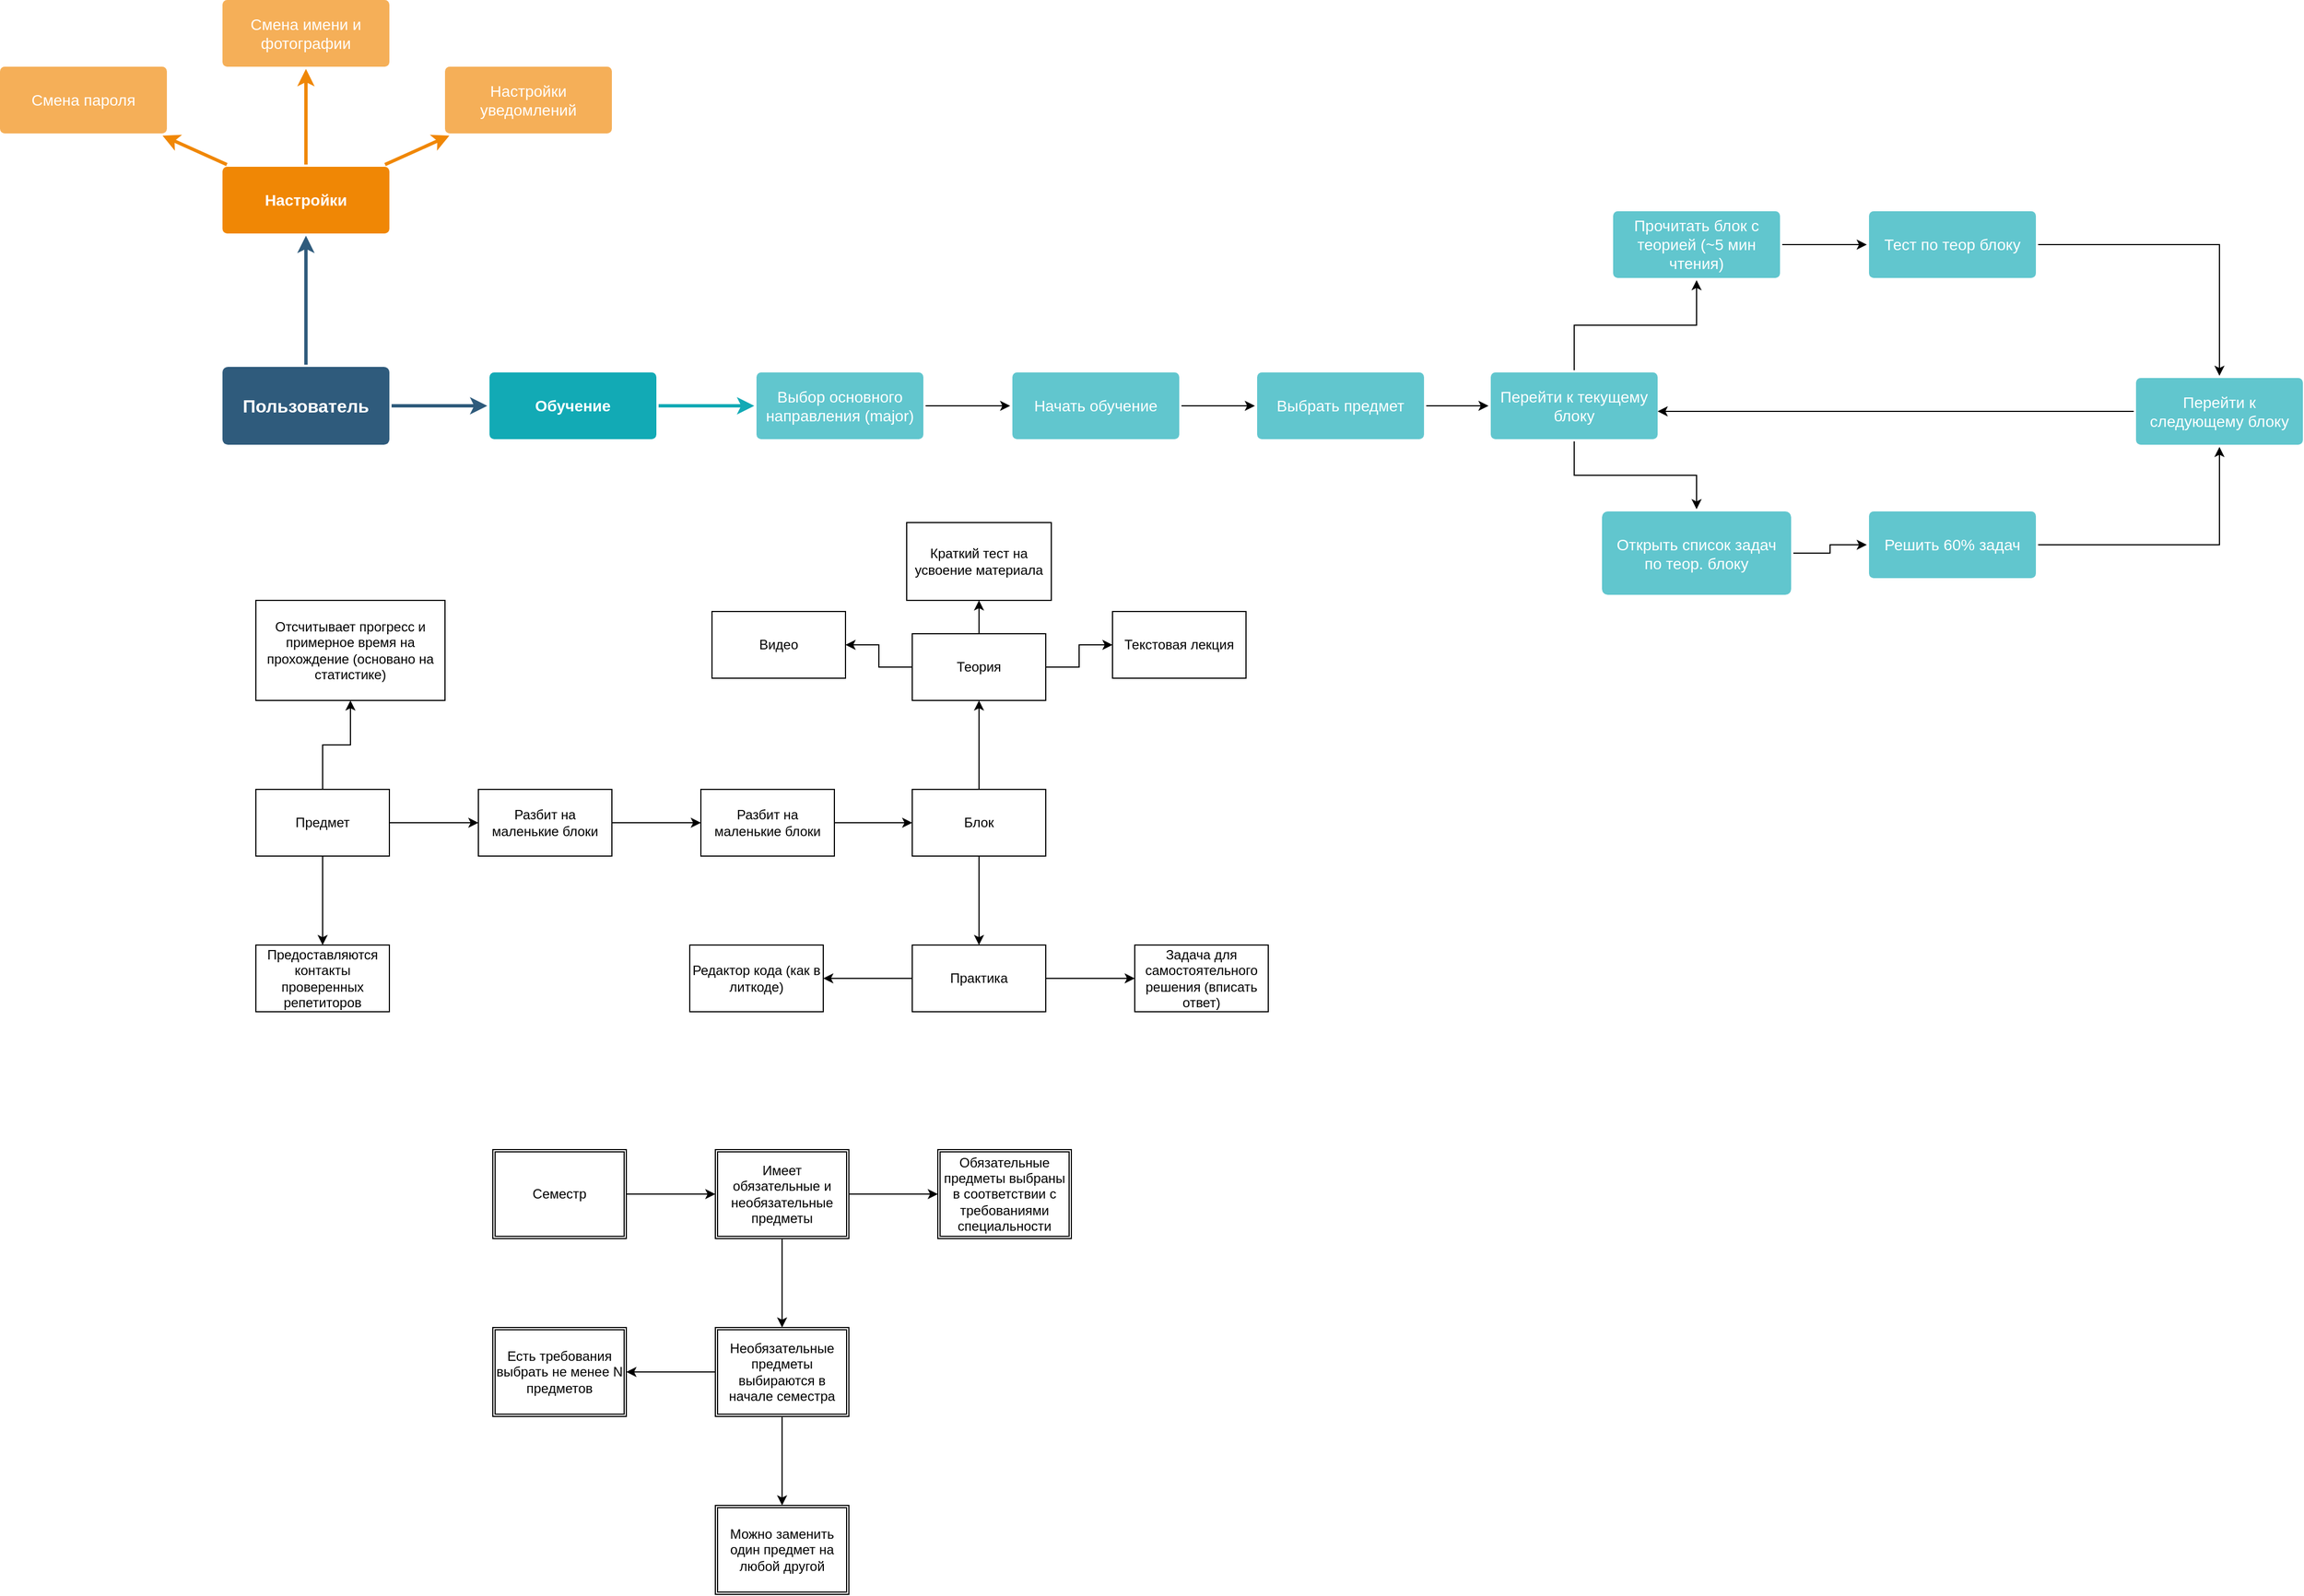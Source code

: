 <mxfile version="21.3.7" type="github">
  <diagram id="6a731a19-8d31-9384-78a2-239565b7b9f0" name="Page-1">
    <mxGraphModel dx="994" dy="662" grid="0" gridSize="10" guides="1" tooltips="1" connect="1" arrows="1" fold="1" page="1" pageScale="1" pageWidth="100000" pageHeight="100000" background="none" math="0" shadow="0">
      <root>
        <mxCell id="0" />
        <mxCell id="1" parent="0" />
        <mxCell id="1745" value="" style="edgeStyle=none;rounded=0;jumpStyle=none;html=1;shadow=0;labelBackgroundColor=none;startArrow=none;startFill=0;endArrow=classic;endFill=1;jettySize=auto;orthogonalLoop=1;strokeColor=#2F5B7C;strokeWidth=3;fontFamily=Helvetica;fontSize=16;fontColor=#23445D;spacing=5;" parent="1" source="1749" target="1764" edge="1">
          <mxGeometry relative="1" as="geometry" />
        </mxCell>
        <mxCell id="1746" value="" style="edgeStyle=none;rounded=0;jumpStyle=none;html=1;shadow=0;labelBackgroundColor=none;startArrow=none;startFill=0;endArrow=classic;endFill=1;jettySize=auto;orthogonalLoop=1;strokeColor=#2F5B7C;strokeWidth=3;fontFamily=Helvetica;fontSize=16;fontColor=#23445D;spacing=5;" parent="1" source="1749" target="1771" edge="1">
          <mxGeometry relative="1" as="geometry" />
        </mxCell>
        <mxCell id="1749" value="Пользователь" style="rounded=1;whiteSpace=wrap;html=1;shadow=0;labelBackgroundColor=none;strokeColor=none;strokeWidth=3;fillColor=#2F5B7C;fontFamily=Helvetica;fontSize=16;fontColor=#FFFFFF;align=center;fontStyle=1;spacing=5;arcSize=7;perimeterSpacing=2;" parent="1" vertex="1">
          <mxGeometry x="830" y="750" width="150" height="70" as="geometry" />
        </mxCell>
        <mxCell id="1764" value="Настройки" style="rounded=1;whiteSpace=wrap;html=1;shadow=0;labelBackgroundColor=none;strokeColor=none;strokeWidth=3;fillColor=#F08705;fontFamily=Helvetica;fontSize=14;fontColor=#FFFFFF;align=center;spacing=5;fontStyle=1;arcSize=7;perimeterSpacing=2;" parent="1" vertex="1">
          <mxGeometry x="830" y="570" width="150" height="60" as="geometry" />
        </mxCell>
        <mxCell id="1765" value="Настройки уведомлений" style="rounded=1;whiteSpace=wrap;html=1;shadow=0;labelBackgroundColor=none;strokeColor=none;strokeWidth=3;fillColor=#f5af58;fontFamily=Helvetica;fontSize=14;fontColor=#FFFFFF;align=center;spacing=5;arcSize=7;perimeterSpacing=2;" parent="1" vertex="1">
          <mxGeometry x="1030" y="480" width="150" height="60" as="geometry" />
        </mxCell>
        <mxCell id="1766" value="" style="edgeStyle=none;rounded=0;jumpStyle=none;html=1;shadow=0;labelBackgroundColor=none;startArrow=none;startFill=0;endArrow=classic;endFill=1;jettySize=auto;orthogonalLoop=1;strokeColor=#F08705;strokeWidth=3;fontFamily=Helvetica;fontSize=14;fontColor=#FFFFFF;spacing=5;" parent="1" source="1764" target="1765" edge="1">
          <mxGeometry relative="1" as="geometry" />
        </mxCell>
        <mxCell id="1767" value="Смена имени и фотографии" style="rounded=1;whiteSpace=wrap;html=1;shadow=0;labelBackgroundColor=none;strokeColor=none;strokeWidth=3;fillColor=#f5af58;fontFamily=Helvetica;fontSize=14;fontColor=#FFFFFF;align=center;spacing=5;arcSize=7;perimeterSpacing=2;" parent="1" vertex="1">
          <mxGeometry x="830" y="420" width="150" height="60" as="geometry" />
        </mxCell>
        <mxCell id="1768" value="" style="edgeStyle=none;rounded=0;jumpStyle=none;html=1;shadow=0;labelBackgroundColor=none;startArrow=none;startFill=0;endArrow=classic;endFill=1;jettySize=auto;orthogonalLoop=1;strokeColor=#F08705;strokeWidth=3;fontFamily=Helvetica;fontSize=14;fontColor=#FFFFFF;spacing=5;" parent="1" source="1764" target="1767" edge="1">
          <mxGeometry relative="1" as="geometry" />
        </mxCell>
        <mxCell id="1769" value="Смена пароля" style="rounded=1;whiteSpace=wrap;html=1;shadow=0;labelBackgroundColor=none;strokeColor=none;strokeWidth=3;fillColor=#f5af58;fontFamily=Helvetica;fontSize=14;fontColor=#FFFFFF;align=center;spacing=5;arcSize=7;perimeterSpacing=2;" parent="1" vertex="1">
          <mxGeometry x="630" y="480" width="150" height="60" as="geometry" />
        </mxCell>
        <mxCell id="1770" value="" style="edgeStyle=none;rounded=0;jumpStyle=none;html=1;shadow=0;labelBackgroundColor=none;startArrow=none;startFill=0;endArrow=classic;endFill=1;jettySize=auto;orthogonalLoop=1;strokeColor=#F08705;strokeWidth=3;fontFamily=Helvetica;fontSize=14;fontColor=#FFFFFF;spacing=5;" parent="1" source="1764" target="1769" edge="1">
          <mxGeometry relative="1" as="geometry" />
        </mxCell>
        <mxCell id="1771" value="Обучение" style="rounded=1;whiteSpace=wrap;html=1;shadow=0;labelBackgroundColor=none;strokeColor=none;strokeWidth=3;fillColor=#12aab5;fontFamily=Helvetica;fontSize=14;fontColor=#FFFFFF;align=center;spacing=5;fontStyle=1;arcSize=7;perimeterSpacing=2;" parent="1" vertex="1">
          <mxGeometry x="1070" y="755.0" width="150" height="60" as="geometry" />
        </mxCell>
        <mxCell id="XzA-p6g9VwAHcGb1Fh0k-1837" value="" style="edgeStyle=orthogonalEdgeStyle;rounded=0;orthogonalLoop=1;jettySize=auto;html=1;" edge="1" parent="1" source="1776" target="XzA-p6g9VwAHcGb1Fh0k-1836">
          <mxGeometry relative="1" as="geometry" />
        </mxCell>
        <mxCell id="1776" value="Выбор основного направления (major)" style="rounded=1;whiteSpace=wrap;html=1;shadow=0;labelBackgroundColor=none;strokeColor=none;strokeWidth=3;fillColor=#61c6ce;fontFamily=Helvetica;fontSize=14;fontColor=#FFFFFF;align=center;spacing=5;fontStyle=0;arcSize=7;perimeterSpacing=2;" parent="1" vertex="1">
          <mxGeometry x="1310" y="755" width="150" height="60" as="geometry" />
        </mxCell>
        <mxCell id="1777" value="" style="edgeStyle=none;rounded=1;jumpStyle=none;html=1;shadow=0;labelBackgroundColor=none;startArrow=none;startFill=0;jettySize=auto;orthogonalLoop=1;strokeColor=#12AAB5;strokeWidth=3;fontFamily=Helvetica;fontSize=14;fontColor=#FFFFFF;spacing=5;fontStyle=1;fillColor=#b0e3e6;" parent="1" source="1771" target="1776" edge="1">
          <mxGeometry relative="1" as="geometry" />
        </mxCell>
        <mxCell id="XzA-p6g9VwAHcGb1Fh0k-1854" value="" style="edgeStyle=orthogonalEdgeStyle;rounded=0;orthogonalLoop=1;jettySize=auto;html=1;" edge="1" parent="1" source="XzA-p6g9VwAHcGb1Fh0k-1836" target="XzA-p6g9VwAHcGb1Fh0k-1853">
          <mxGeometry relative="1" as="geometry" />
        </mxCell>
        <mxCell id="XzA-p6g9VwAHcGb1Fh0k-1836" value="Начать обучение" style="rounded=1;whiteSpace=wrap;html=1;shadow=0;labelBackgroundColor=none;strokeColor=none;strokeWidth=3;fillColor=#61c6ce;fontFamily=Helvetica;fontSize=14;fontColor=#FFFFFF;align=center;spacing=5;fontStyle=0;arcSize=7;perimeterSpacing=2;" vertex="1" parent="1">
          <mxGeometry x="1540" y="755" width="150" height="60" as="geometry" />
        </mxCell>
        <mxCell id="XzA-p6g9VwAHcGb1Fh0k-1841" value="" style="edgeStyle=orthogonalEdgeStyle;rounded=0;orthogonalLoop=1;jettySize=auto;html=1;" edge="1" parent="1" source="XzA-p6g9VwAHcGb1Fh0k-1838" target="XzA-p6g9VwAHcGb1Fh0k-1840">
          <mxGeometry relative="1" as="geometry" />
        </mxCell>
        <mxCell id="XzA-p6g9VwAHcGb1Fh0k-1845" value="" style="edgeStyle=orthogonalEdgeStyle;rounded=0;orthogonalLoop=1;jettySize=auto;html=1;" edge="1" parent="1" source="XzA-p6g9VwAHcGb1Fh0k-1838" target="XzA-p6g9VwAHcGb1Fh0k-1844">
          <mxGeometry relative="1" as="geometry" />
        </mxCell>
        <mxCell id="XzA-p6g9VwAHcGb1Fh0k-1838" value="Перейти к текущему блоку" style="rounded=1;whiteSpace=wrap;html=1;shadow=0;labelBackgroundColor=none;strokeColor=none;strokeWidth=3;fillColor=#61c6ce;fontFamily=Helvetica;fontSize=14;fontColor=#FFFFFF;align=center;spacing=5;fontStyle=0;arcSize=7;perimeterSpacing=2;" vertex="1" parent="1">
          <mxGeometry x="1970" y="755" width="150" height="60" as="geometry" />
        </mxCell>
        <mxCell id="XzA-p6g9VwAHcGb1Fh0k-1843" value="" style="edgeStyle=orthogonalEdgeStyle;rounded=0;orthogonalLoop=1;jettySize=auto;html=1;" edge="1" parent="1" source="XzA-p6g9VwAHcGb1Fh0k-1840" target="XzA-p6g9VwAHcGb1Fh0k-1842">
          <mxGeometry relative="1" as="geometry" />
        </mxCell>
        <mxCell id="XzA-p6g9VwAHcGb1Fh0k-1840" value="Прочитать блок с теорией (~5 мин чтения)" style="rounded=1;whiteSpace=wrap;html=1;shadow=0;labelBackgroundColor=none;strokeColor=none;strokeWidth=3;fillColor=#61c6ce;fontFamily=Helvetica;fontSize=14;fontColor=#FFFFFF;align=center;spacing=5;fontStyle=0;arcSize=7;perimeterSpacing=2;" vertex="1" parent="1">
          <mxGeometry x="2080" y="610" width="150" height="60" as="geometry" />
        </mxCell>
        <mxCell id="XzA-p6g9VwAHcGb1Fh0k-1849" value="" style="edgeStyle=orthogonalEdgeStyle;rounded=0;orthogonalLoop=1;jettySize=auto;html=1;" edge="1" parent="1" source="XzA-p6g9VwAHcGb1Fh0k-1842" target="XzA-p6g9VwAHcGb1Fh0k-1848">
          <mxGeometry relative="1" as="geometry" />
        </mxCell>
        <mxCell id="XzA-p6g9VwAHcGb1Fh0k-1842" value="Тест по теор блоку" style="rounded=1;whiteSpace=wrap;html=1;shadow=0;labelBackgroundColor=none;strokeColor=none;strokeWidth=3;fillColor=#61c6ce;fontFamily=Helvetica;fontSize=14;fontColor=#FFFFFF;align=center;spacing=5;fontStyle=0;arcSize=7;perimeterSpacing=2;" vertex="1" parent="1">
          <mxGeometry x="2310" y="610" width="150" height="60" as="geometry" />
        </mxCell>
        <mxCell id="XzA-p6g9VwAHcGb1Fh0k-1847" value="" style="edgeStyle=orthogonalEdgeStyle;rounded=0;orthogonalLoop=1;jettySize=auto;html=1;" edge="1" parent="1" source="XzA-p6g9VwAHcGb1Fh0k-1844" target="XzA-p6g9VwAHcGb1Fh0k-1846">
          <mxGeometry relative="1" as="geometry" />
        </mxCell>
        <mxCell id="XzA-p6g9VwAHcGb1Fh0k-1844" value="Открыть список задач по теор. блоку" style="rounded=1;whiteSpace=wrap;html=1;shadow=0;labelBackgroundColor=none;strokeColor=none;strokeWidth=3;fillColor=#61c6ce;fontFamily=Helvetica;fontSize=14;fontColor=#FFFFFF;align=center;spacing=5;fontStyle=0;arcSize=7;perimeterSpacing=2;" vertex="1" parent="1">
          <mxGeometry x="2070" y="880" width="170" height="75" as="geometry" />
        </mxCell>
        <mxCell id="XzA-p6g9VwAHcGb1Fh0k-1850" style="edgeStyle=orthogonalEdgeStyle;rounded=0;orthogonalLoop=1;jettySize=auto;html=1;entryX=0.5;entryY=1;entryDx=0;entryDy=0;" edge="1" parent="1" source="XzA-p6g9VwAHcGb1Fh0k-1846" target="XzA-p6g9VwAHcGb1Fh0k-1848">
          <mxGeometry relative="1" as="geometry" />
        </mxCell>
        <mxCell id="XzA-p6g9VwAHcGb1Fh0k-1846" value="Решить 60% задач" style="rounded=1;whiteSpace=wrap;html=1;shadow=0;labelBackgroundColor=none;strokeColor=none;strokeWidth=3;fillColor=#61c6ce;fontFamily=Helvetica;fontSize=14;fontColor=#FFFFFF;align=center;spacing=5;fontStyle=0;arcSize=7;perimeterSpacing=2;" vertex="1" parent="1">
          <mxGeometry x="2310" y="880" width="150" height="60" as="geometry" />
        </mxCell>
        <mxCell id="XzA-p6g9VwAHcGb1Fh0k-1857" style="edgeStyle=orthogonalEdgeStyle;rounded=0;orthogonalLoop=1;jettySize=auto;html=1;" edge="1" parent="1" source="XzA-p6g9VwAHcGb1Fh0k-1848">
          <mxGeometry relative="1" as="geometry">
            <mxPoint x="2120.0" y="790" as="targetPoint" />
          </mxGeometry>
        </mxCell>
        <mxCell id="XzA-p6g9VwAHcGb1Fh0k-1848" value="Перейти к следующему блоку" style="rounded=1;whiteSpace=wrap;html=1;shadow=0;labelBackgroundColor=none;strokeColor=none;strokeWidth=3;fillColor=#61c6ce;fontFamily=Helvetica;fontSize=14;fontColor=#FFFFFF;align=center;spacing=5;fontStyle=0;arcSize=7;perimeterSpacing=2;" vertex="1" parent="1">
          <mxGeometry x="2550" y="760" width="150" height="60" as="geometry" />
        </mxCell>
        <mxCell id="XzA-p6g9VwAHcGb1Fh0k-1856" style="edgeStyle=orthogonalEdgeStyle;rounded=0;orthogonalLoop=1;jettySize=auto;html=1;entryX=0;entryY=0.5;entryDx=0;entryDy=0;" edge="1" parent="1" source="XzA-p6g9VwAHcGb1Fh0k-1853" target="XzA-p6g9VwAHcGb1Fh0k-1838">
          <mxGeometry relative="1" as="geometry" />
        </mxCell>
        <mxCell id="XzA-p6g9VwAHcGb1Fh0k-1853" value="Выбрать предмет" style="rounded=1;whiteSpace=wrap;html=1;shadow=0;labelBackgroundColor=none;strokeColor=none;strokeWidth=3;fillColor=#61c6ce;fontFamily=Helvetica;fontSize=14;fontColor=#FFFFFF;align=center;spacing=5;fontStyle=0;arcSize=7;perimeterSpacing=2;" vertex="1" parent="1">
          <mxGeometry x="1760" y="755" width="150" height="60" as="geometry" />
        </mxCell>
        <mxCell id="XzA-p6g9VwAHcGb1Fh0k-1860" value="" style="edgeStyle=orthogonalEdgeStyle;rounded=0;orthogonalLoop=1;jettySize=auto;html=1;" edge="1" parent="1" source="XzA-p6g9VwAHcGb1Fh0k-1858" target="XzA-p6g9VwAHcGb1Fh0k-1859">
          <mxGeometry relative="1" as="geometry" />
        </mxCell>
        <mxCell id="XzA-p6g9VwAHcGb1Fh0k-1885" value="" style="edgeStyle=orthogonalEdgeStyle;rounded=0;orthogonalLoop=1;jettySize=auto;html=1;" edge="1" parent="1" source="XzA-p6g9VwAHcGb1Fh0k-1858" target="XzA-p6g9VwAHcGb1Fh0k-1884">
          <mxGeometry relative="1" as="geometry" />
        </mxCell>
        <mxCell id="XzA-p6g9VwAHcGb1Fh0k-1895" value="" style="edgeStyle=orthogonalEdgeStyle;rounded=0;orthogonalLoop=1;jettySize=auto;html=1;" edge="1" parent="1" source="XzA-p6g9VwAHcGb1Fh0k-1858" target="XzA-p6g9VwAHcGb1Fh0k-1894">
          <mxGeometry relative="1" as="geometry" />
        </mxCell>
        <mxCell id="XzA-p6g9VwAHcGb1Fh0k-1858" value="Предмет" style="rounded=0;whiteSpace=wrap;html=1;" vertex="1" parent="1">
          <mxGeometry x="860" y="1130" width="120" height="60" as="geometry" />
        </mxCell>
        <mxCell id="XzA-p6g9VwAHcGb1Fh0k-1862" value="" style="edgeStyle=orthogonalEdgeStyle;rounded=0;orthogonalLoop=1;jettySize=auto;html=1;" edge="1" parent="1" source="XzA-p6g9VwAHcGb1Fh0k-1859" target="XzA-p6g9VwAHcGb1Fh0k-1861">
          <mxGeometry relative="1" as="geometry" />
        </mxCell>
        <mxCell id="XzA-p6g9VwAHcGb1Fh0k-1859" value="Разбит на маленькие блоки" style="rounded=0;whiteSpace=wrap;html=1;" vertex="1" parent="1">
          <mxGeometry x="1060" y="1130" width="120" height="60" as="geometry" />
        </mxCell>
        <mxCell id="XzA-p6g9VwAHcGb1Fh0k-1877" value="" style="edgeStyle=orthogonalEdgeStyle;rounded=0;orthogonalLoop=1;jettySize=auto;html=1;" edge="1" parent="1" source="XzA-p6g9VwAHcGb1Fh0k-1861" target="XzA-p6g9VwAHcGb1Fh0k-1876">
          <mxGeometry relative="1" as="geometry" />
        </mxCell>
        <mxCell id="XzA-p6g9VwAHcGb1Fh0k-1861" value="Разбит на маленькие блоки" style="rounded=0;whiteSpace=wrap;html=1;" vertex="1" parent="1">
          <mxGeometry x="1260" y="1130" width="120" height="60" as="geometry" />
        </mxCell>
        <mxCell id="XzA-p6g9VwAHcGb1Fh0k-1879" value="" style="edgeStyle=orthogonalEdgeStyle;rounded=0;orthogonalLoop=1;jettySize=auto;html=1;" edge="1" parent="1" source="XzA-p6g9VwAHcGb1Fh0k-1876" target="XzA-p6g9VwAHcGb1Fh0k-1878">
          <mxGeometry relative="1" as="geometry" />
        </mxCell>
        <mxCell id="XzA-p6g9VwAHcGb1Fh0k-1881" value="" style="edgeStyle=orthogonalEdgeStyle;rounded=0;orthogonalLoop=1;jettySize=auto;html=1;" edge="1" parent="1" source="XzA-p6g9VwAHcGb1Fh0k-1876" target="XzA-p6g9VwAHcGb1Fh0k-1880">
          <mxGeometry relative="1" as="geometry" />
        </mxCell>
        <mxCell id="XzA-p6g9VwAHcGb1Fh0k-1876" value="Блок" style="rounded=0;whiteSpace=wrap;html=1;" vertex="1" parent="1">
          <mxGeometry x="1450" y="1130" width="120" height="60" as="geometry" />
        </mxCell>
        <mxCell id="XzA-p6g9VwAHcGb1Fh0k-1883" value="" style="edgeStyle=orthogonalEdgeStyle;rounded=0;orthogonalLoop=1;jettySize=auto;html=1;" edge="1" parent="1" source="XzA-p6g9VwAHcGb1Fh0k-1878" target="XzA-p6g9VwAHcGb1Fh0k-1882">
          <mxGeometry relative="1" as="geometry" />
        </mxCell>
        <mxCell id="XzA-p6g9VwAHcGb1Fh0k-1887" value="" style="edgeStyle=orthogonalEdgeStyle;rounded=0;orthogonalLoop=1;jettySize=auto;html=1;" edge="1" parent="1" source="XzA-p6g9VwAHcGb1Fh0k-1878" target="XzA-p6g9VwAHcGb1Fh0k-1886">
          <mxGeometry relative="1" as="geometry" />
        </mxCell>
        <mxCell id="XzA-p6g9VwAHcGb1Fh0k-1889" value="" style="edgeStyle=orthogonalEdgeStyle;rounded=0;orthogonalLoop=1;jettySize=auto;html=1;" edge="1" parent="1" source="XzA-p6g9VwAHcGb1Fh0k-1878" target="XzA-p6g9VwAHcGb1Fh0k-1888">
          <mxGeometry relative="1" as="geometry" />
        </mxCell>
        <mxCell id="XzA-p6g9VwAHcGb1Fh0k-1878" value="Теория" style="rounded=0;whiteSpace=wrap;html=1;" vertex="1" parent="1">
          <mxGeometry x="1450" y="990" width="120" height="60" as="geometry" />
        </mxCell>
        <mxCell id="XzA-p6g9VwAHcGb1Fh0k-1891" value="" style="edgeStyle=orthogonalEdgeStyle;rounded=0;orthogonalLoop=1;jettySize=auto;html=1;" edge="1" parent="1" source="XzA-p6g9VwAHcGb1Fh0k-1880" target="XzA-p6g9VwAHcGb1Fh0k-1890">
          <mxGeometry relative="1" as="geometry" />
        </mxCell>
        <mxCell id="XzA-p6g9VwAHcGb1Fh0k-1893" value="" style="edgeStyle=orthogonalEdgeStyle;rounded=0;orthogonalLoop=1;jettySize=auto;html=1;" edge="1" parent="1" source="XzA-p6g9VwAHcGb1Fh0k-1880" target="XzA-p6g9VwAHcGb1Fh0k-1892">
          <mxGeometry relative="1" as="geometry" />
        </mxCell>
        <mxCell id="XzA-p6g9VwAHcGb1Fh0k-1880" value="Практика" style="rounded=0;whiteSpace=wrap;html=1;" vertex="1" parent="1">
          <mxGeometry x="1450" y="1270" width="120" height="60" as="geometry" />
        </mxCell>
        <mxCell id="XzA-p6g9VwAHcGb1Fh0k-1882" value="Текстовая лекция" style="rounded=0;whiteSpace=wrap;html=1;" vertex="1" parent="1">
          <mxGeometry x="1630" y="970" width="120" height="60" as="geometry" />
        </mxCell>
        <mxCell id="XzA-p6g9VwAHcGb1Fh0k-1884" value="Предоставляются контакты проверенных репетиторов" style="rounded=0;whiteSpace=wrap;html=1;" vertex="1" parent="1">
          <mxGeometry x="860" y="1270" width="120" height="60" as="geometry" />
        </mxCell>
        <mxCell id="XzA-p6g9VwAHcGb1Fh0k-1886" value="Видео" style="rounded=0;whiteSpace=wrap;html=1;" vertex="1" parent="1">
          <mxGeometry x="1270" y="970" width="120" height="60" as="geometry" />
        </mxCell>
        <mxCell id="XzA-p6g9VwAHcGb1Fh0k-1888" value="Краткий тест на усвоение материала" style="rounded=0;whiteSpace=wrap;html=1;" vertex="1" parent="1">
          <mxGeometry x="1445" y="890" width="130" height="70" as="geometry" />
        </mxCell>
        <mxCell id="XzA-p6g9VwAHcGb1Fh0k-1890" value="Задача для самостоятельного решения (вписать ответ)" style="rounded=0;whiteSpace=wrap;html=1;" vertex="1" parent="1">
          <mxGeometry x="1650" y="1270" width="120" height="60" as="geometry" />
        </mxCell>
        <mxCell id="XzA-p6g9VwAHcGb1Fh0k-1892" value="Редактор кода (как в литкоде)" style="rounded=0;whiteSpace=wrap;html=1;" vertex="1" parent="1">
          <mxGeometry x="1250" y="1270" width="120" height="60" as="geometry" />
        </mxCell>
        <mxCell id="XzA-p6g9VwAHcGb1Fh0k-1894" value="Отсчитывает прогресс и примерное время на прохождение (основано на статистике)" style="rounded=0;whiteSpace=wrap;html=1;" vertex="1" parent="1">
          <mxGeometry x="860" y="960" width="170" height="90" as="geometry" />
        </mxCell>
        <mxCell id="XzA-p6g9VwAHcGb1Fh0k-1898" value="" style="edgeStyle=orthogonalEdgeStyle;rounded=0;orthogonalLoop=1;jettySize=auto;html=1;" edge="1" parent="1" source="XzA-p6g9VwAHcGb1Fh0k-1896" target="XzA-p6g9VwAHcGb1Fh0k-1897">
          <mxGeometry relative="1" as="geometry" />
        </mxCell>
        <mxCell id="XzA-p6g9VwAHcGb1Fh0k-1896" value="Семестр" style="shape=ext;double=1;rounded=0;whiteSpace=wrap;html=1;" vertex="1" parent="1">
          <mxGeometry x="1073" y="1454" width="120" height="80" as="geometry" />
        </mxCell>
        <mxCell id="XzA-p6g9VwAHcGb1Fh0k-1900" value="" style="edgeStyle=orthogonalEdgeStyle;rounded=0;orthogonalLoop=1;jettySize=auto;html=1;" edge="1" parent="1" source="XzA-p6g9VwAHcGb1Fh0k-1897" target="XzA-p6g9VwAHcGb1Fh0k-1899">
          <mxGeometry relative="1" as="geometry" />
        </mxCell>
        <mxCell id="XzA-p6g9VwAHcGb1Fh0k-1902" value="" style="edgeStyle=orthogonalEdgeStyle;rounded=0;orthogonalLoop=1;jettySize=auto;html=1;" edge="1" parent="1" source="XzA-p6g9VwAHcGb1Fh0k-1897" target="XzA-p6g9VwAHcGb1Fh0k-1901">
          <mxGeometry relative="1" as="geometry" />
        </mxCell>
        <mxCell id="XzA-p6g9VwAHcGb1Fh0k-1897" value="Имеет обязательные и необязательные предметы" style="shape=ext;double=1;rounded=0;whiteSpace=wrap;html=1;" vertex="1" parent="1">
          <mxGeometry x="1273" y="1454" width="120" height="80" as="geometry" />
        </mxCell>
        <mxCell id="XzA-p6g9VwAHcGb1Fh0k-1899" value="Обязательные предметы выбраны в соответствии с требованиями специальности" style="shape=ext;double=1;rounded=0;whiteSpace=wrap;html=1;" vertex="1" parent="1">
          <mxGeometry x="1473" y="1454" width="120" height="80" as="geometry" />
        </mxCell>
        <mxCell id="XzA-p6g9VwAHcGb1Fh0k-1904" value="" style="edgeStyle=orthogonalEdgeStyle;rounded=0;orthogonalLoop=1;jettySize=auto;html=1;" edge="1" parent="1" source="XzA-p6g9VwAHcGb1Fh0k-1901" target="XzA-p6g9VwAHcGb1Fh0k-1903">
          <mxGeometry relative="1" as="geometry" />
        </mxCell>
        <mxCell id="XzA-p6g9VwAHcGb1Fh0k-1906" value="" style="edgeStyle=orthogonalEdgeStyle;rounded=0;orthogonalLoop=1;jettySize=auto;html=1;" edge="1" parent="1" source="XzA-p6g9VwAHcGb1Fh0k-1901" target="XzA-p6g9VwAHcGb1Fh0k-1905">
          <mxGeometry relative="1" as="geometry" />
        </mxCell>
        <mxCell id="XzA-p6g9VwAHcGb1Fh0k-1901" value="Необязательные предметы выбираются в начале семестра" style="shape=ext;double=1;rounded=0;whiteSpace=wrap;html=1;" vertex="1" parent="1">
          <mxGeometry x="1273" y="1614" width="120" height="80" as="geometry" />
        </mxCell>
        <mxCell id="XzA-p6g9VwAHcGb1Fh0k-1903" value="Можно заменить один предмет на любой другой" style="shape=ext;double=1;rounded=0;whiteSpace=wrap;html=1;" vertex="1" parent="1">
          <mxGeometry x="1273" y="1774" width="120" height="80" as="geometry" />
        </mxCell>
        <mxCell id="XzA-p6g9VwAHcGb1Fh0k-1905" value="Есть требования выбрать не менее N предметов" style="shape=ext;double=1;rounded=0;whiteSpace=wrap;html=1;" vertex="1" parent="1">
          <mxGeometry x="1073" y="1614" width="120" height="80" as="geometry" />
        </mxCell>
      </root>
    </mxGraphModel>
  </diagram>
</mxfile>
